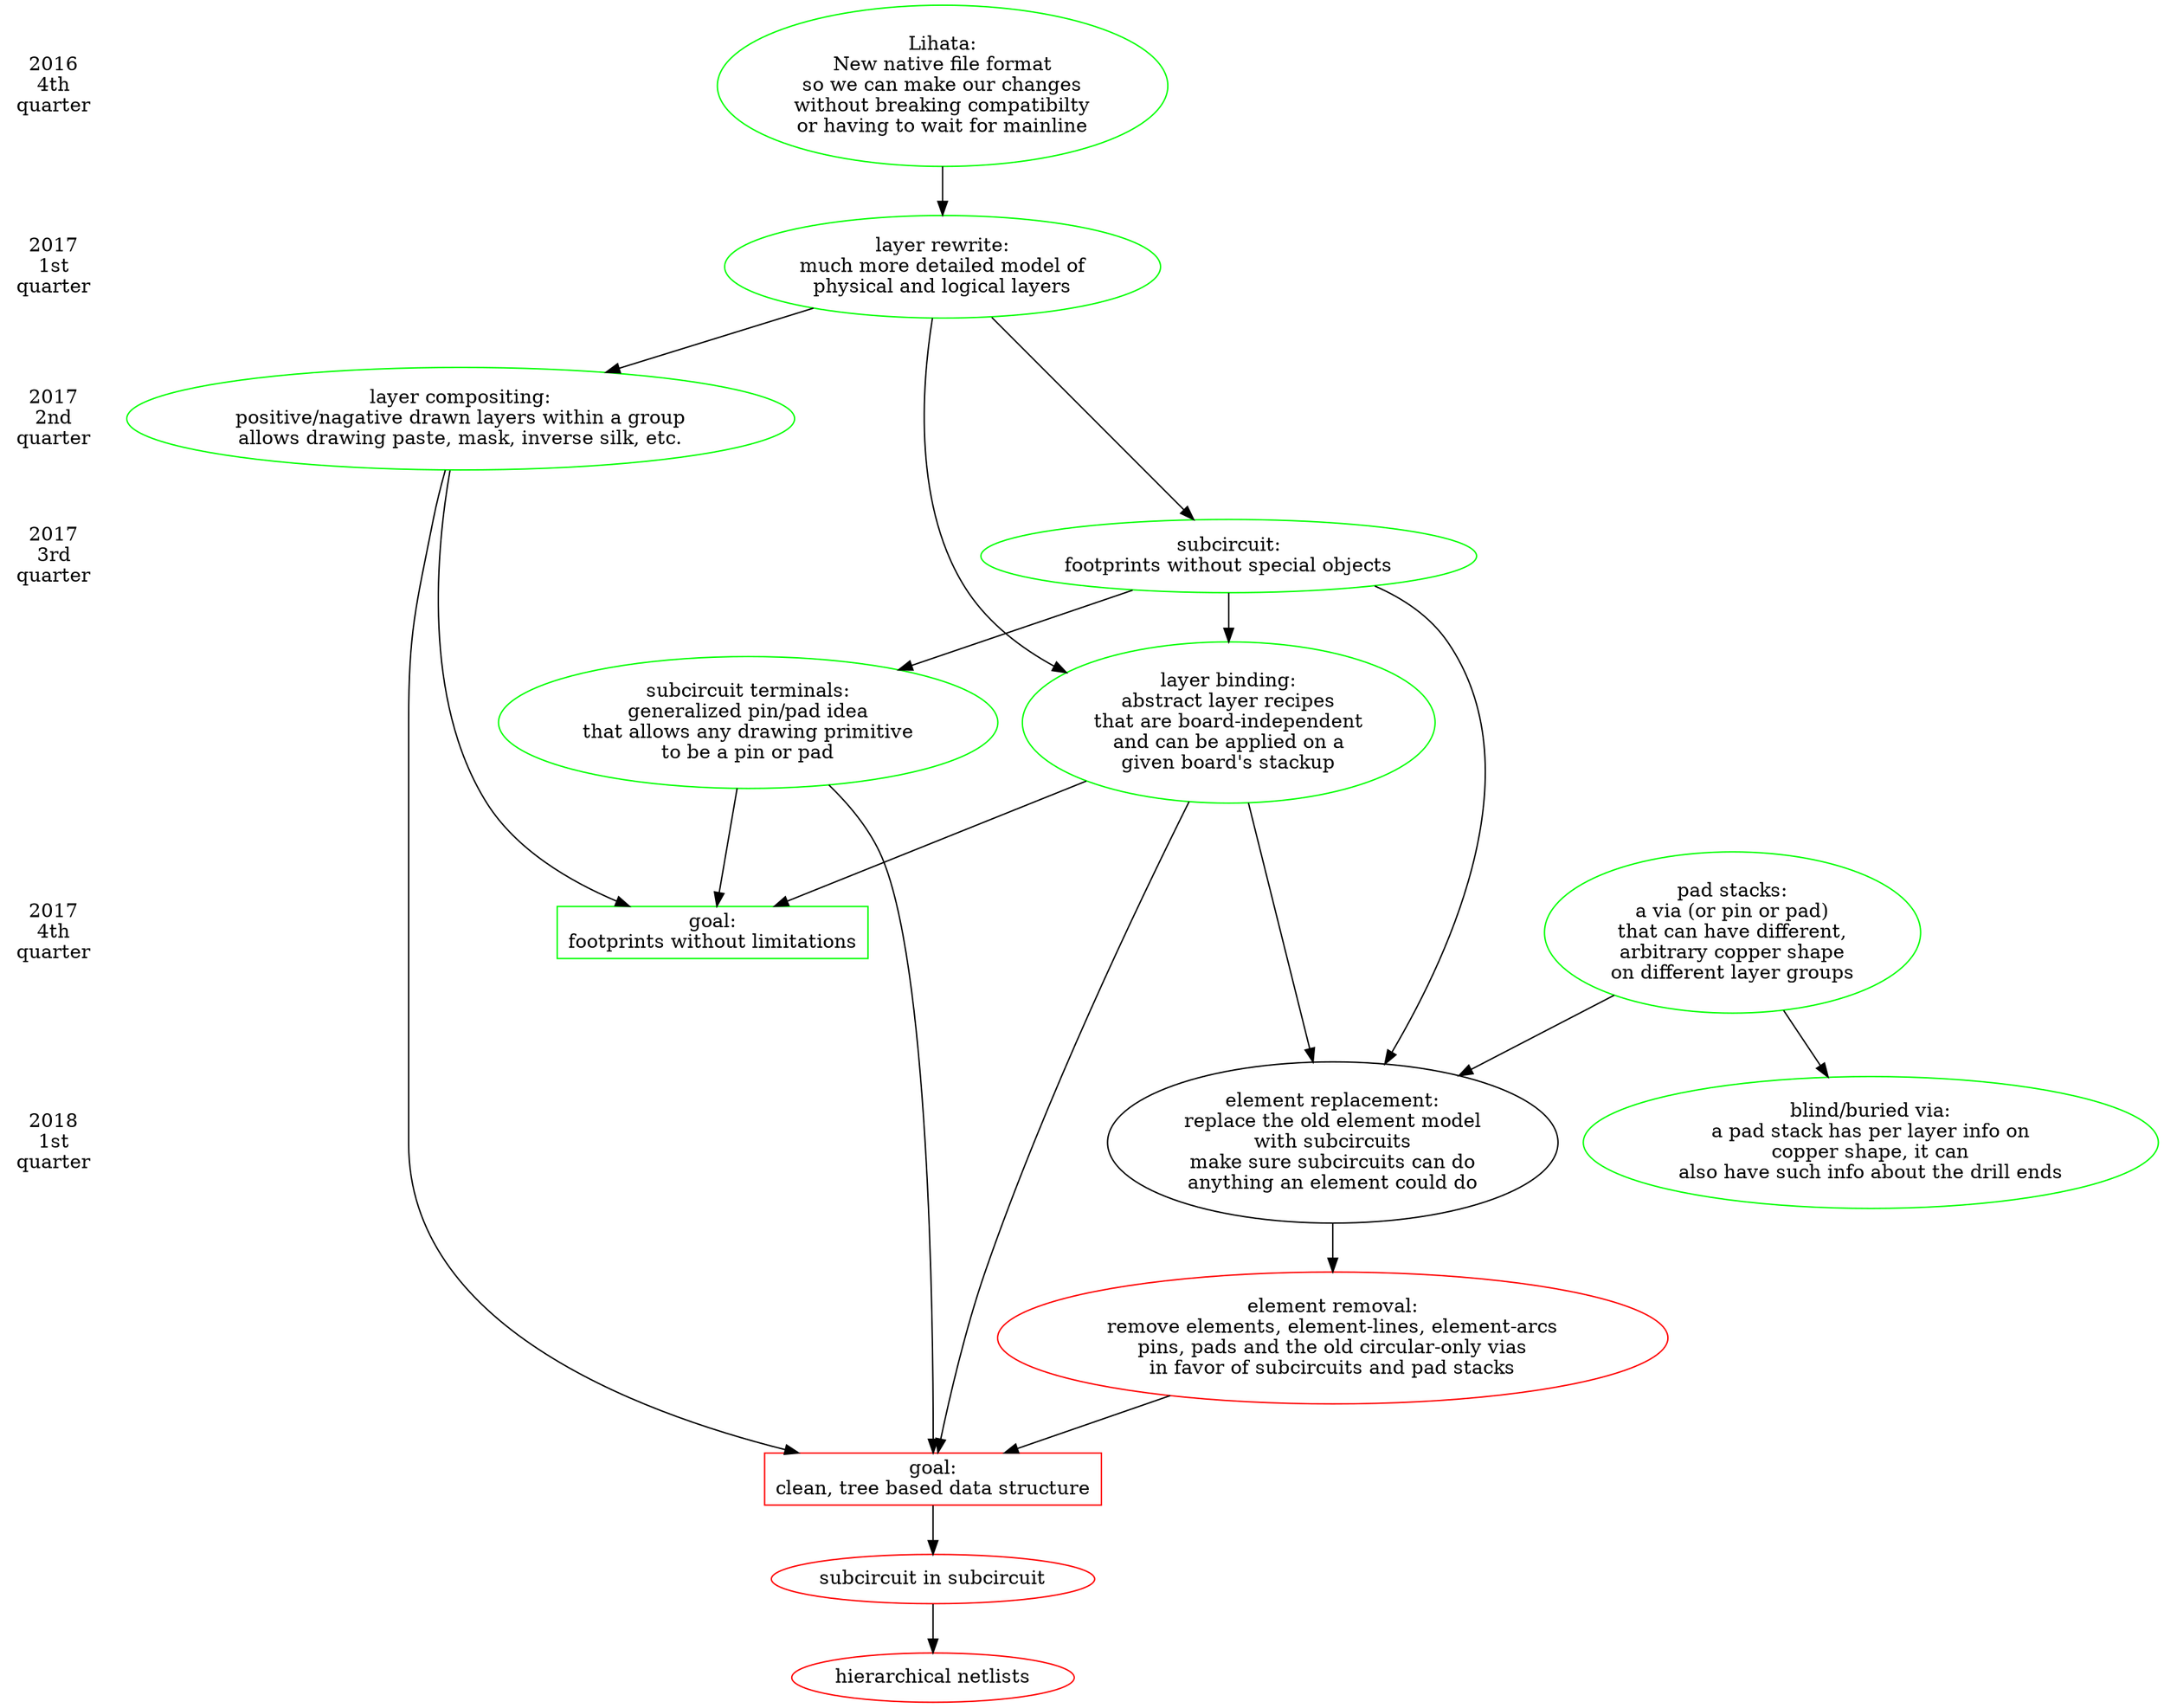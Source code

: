 digraph roadmap {
	"2016_4" [label="2016\n4th\nquarter" shape=plaintext]
	"2017_1" [label="2017\n1st\nquarter" shape=plaintext]
	"2017_2" [label="2017\n2nd\nquarter" shape=plaintext]
	"2017_3" [label="2017\n3rd\nquarter" shape=plaintext]
	"2017_3b" [label="" shape=plaintext]
	"2017_4" [label="2017\n4th\nquarter" shape=plaintext]
	"2018_1" [label="2018\n1st\nquarter" shape=plaintext]

	"2016_4" -> "2017_1" [style=invisible arrowhead=none]
	"2017_1" -> "2017_2" [style=invisible arrowhead=none]
	"2017_2" -> "2017_3" [style=invisible arrowhead=none]
	"2017_3" -> "2017_3b" [style=invisible arrowhead=none]
	"2017_3b" -> "2017_4" [style=invisible arrowhead=none]
	"2017_4" -> "2018_1" [style=invisible arrowhead=none]

	lihata [color=green label="Lihata:\nNew native file format\nso we can make our changes\nwithout breaking compatibilty\nor having to wait for mainline"]
	layer [color=green label="layer rewrite:\nmuch more detailed model of\nphysical and logical layers"]
	subcircuit [color=green label="subcircuit:\nfootprints without special objects"]
	binding [color=green label="layer binding:\nabstract layer recipes\nthat are board-independent\nand can be applied on a\ngiven board's stackup"]
	compositing [color=green label="layer compositing:\npositive/nagative drawn layers within a group\nallows drawing paste, mask, inverse silk, etc."]
	term [color=green label="subcircuit terminals:\ngeneralized pin/pad idea\nthat allows any drawing primitive\nto be a pin or pad"]
	elem_replace [color=greem label="element replacement:\nreplace the old element model\nwith subcircuits\nmake sure subcircuits can do\nanything an element could do"]
	elem_remove [color=red label="element removal:\nremove elements, element-lines, element-arcs\npins, pads and the old circular-only vias\nin favor of subcircuits and pad stacks"]
	padstacks [color=green label="pad stacks:\na via (or pin or pad)\nthat can have different,\narbitrary copper shape\non different layer groups"]
	bbvia [color=green label="blind/buried via:\na pad stack has per layer info on\ncopper shape, it can\nalso have such info about the drill ends"]

	fp_nolimit [color=green shape=box label="goal:\nfootprints without limitations"]
	clean [color=red shape=box label="goal:\nclean, tree based data structure"]

	recur [color=red label="subcircuit in subcircuit"]
	hier [color=red label="hierarchical netlists"]

	{ rank=same; "2016_4" lihata}
	{ rank=same; "2017_1" layer}
	{ rank=same; "2017_2" compositing}
	{ rank=same; "2017_3" subcircuit}
	{ rank=same; "2017_3b" binding term}
	{ rank=same; "2017_4" padstacks}

	lihata -> layer
	layer -> subcircuit
	layer -> binding
	layer -> compositing
	subcircuit -> binding
	subcircuit -> term
	subcircuit -> elem_replace
	padstacks -> elem_replace
	padstacks -> bbvia
	binding -> elem_replace
	elem_replace -> elem_remove
	elem_remove -> clean


	compositing -> fp_nolimit
	binding -> fp_nolimit
	term -> fp_nolimit

	compositing -> clean
	binding -> clean
	term -> clean

	clean -> recur
	recur -> hier



}
